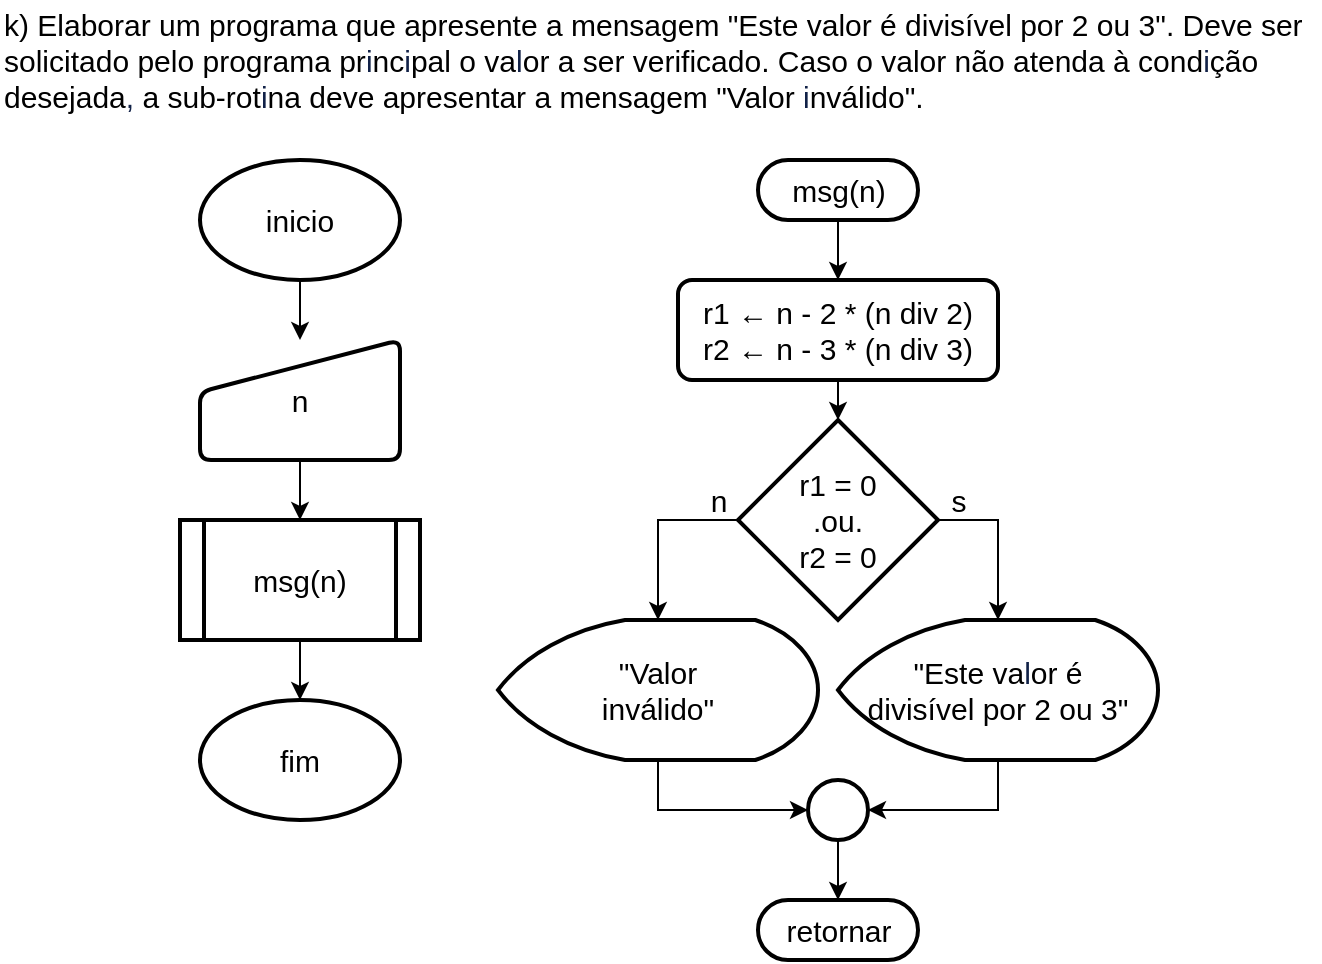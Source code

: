<mxfile version="19.0.3" type="device"><diagram id="0ml0EkectZm-Ql-oh5DY" name="Página-1"><mxGraphModel dx="1102" dy="865" grid="1" gridSize="10" guides="1" tooltips="1" connect="1" arrows="1" fold="1" page="1" pageScale="1" pageWidth="827" pageHeight="1169" math="0" shadow="0"><root><mxCell id="0"/><mxCell id="1" parent="0"/><mxCell id="sJ6NOH3kKPMlAP6N-FaC-1" value="&lt;span class=&quot;fontstyle0&quot; style=&quot;font-size: 15px;&quot;&gt;k) Elaborar um programa que apresente a mensagem &quot;Este valor é divisível por 2 ou 3&quot;. Deve ser&lt;br style=&quot;font-size: 15px;&quot;&gt;solicitado pelo programa pr&lt;/span&gt;&lt;span style=&quot;color: rgb(17, 33, 71); font-size: 15px;&quot; class=&quot;fontstyle0&quot;&gt;i&lt;/span&gt;&lt;span class=&quot;fontstyle0&quot; style=&quot;font-size: 15px;&quot;&gt;nc&lt;/span&gt;&lt;span style=&quot;color: rgb(17, 33, 71); font-size: 15px;&quot; class=&quot;fontstyle0&quot;&gt;i&lt;/span&gt;&lt;span class=&quot;fontstyle0&quot; style=&quot;font-size: 15px;&quot;&gt;pal o va&lt;/span&gt;&lt;span style=&quot;color: rgb(17, 33, 71); font-size: 15px;&quot; class=&quot;fontstyle0&quot;&gt;l&lt;/span&gt;&lt;span class=&quot;fontstyle0&quot; style=&quot;font-size: 15px;&quot;&gt;or a ser verificado. Caso o valor não atenda &lt;/span&gt;&lt;span class=&quot;fontstyle2&quot; style=&quot;font-size: 15px;&quot;&gt;à &lt;/span&gt;&lt;span class=&quot;fontstyle0&quot; style=&quot;font-size: 15px;&quot;&gt;cond&lt;/span&gt;&lt;span style=&quot;color: rgb(17, 33, 71); font-size: 15px;&quot; class=&quot;fontstyle0&quot;&gt;i&lt;/span&gt;&lt;span class=&quot;fontstyle0&quot; style=&quot;font-size: 15px;&quot;&gt;ção&lt;br style=&quot;font-size: 15px;&quot;&gt;desejada&lt;/span&gt;&lt;span style=&quot;color: rgb(17, 33, 71); font-size: 15px;&quot; class=&quot;fontstyle0&quot;&gt;, &lt;/span&gt;&lt;span class=&quot;fontstyle0&quot; style=&quot;font-size: 15px;&quot;&gt;a sub-rot&lt;/span&gt;&lt;span style=&quot;color: rgb(17, 33, 71); font-size: 15px;&quot; class=&quot;fontstyle0&quot;&gt;i&lt;/span&gt;&lt;span class=&quot;fontstyle0&quot; style=&quot;font-size: 15px;&quot;&gt;na deve apresentar a mensagem &quot;Valor &lt;/span&gt;&lt;span style=&quot;color: rgb(17, 33, 71); font-size: 15px;&quot; class=&quot;fontstyle0&quot;&gt;i&lt;/span&gt;&lt;span class=&quot;fontstyle0&quot; style=&quot;font-size: 15px;&quot;&gt;nválido&quot;.&lt;/span&gt; &lt;br style=&quot;font-size: 15px;&quot;&gt;" style="text;html=1;align=left;verticalAlign=middle;resizable=0;points=[];autosize=1;strokeColor=none;fillColor=none;fontSize=15;" vertex="1" parent="1"><mxGeometry width="660" height="60" as="geometry"/></mxCell><mxCell id="sJ6NOH3kKPMlAP6N-FaC-2" value="" style="edgeStyle=orthogonalEdgeStyle;rounded=0;orthogonalLoop=1;jettySize=auto;html=1;fontSize=15;" edge="1" parent="1" source="sJ6NOH3kKPMlAP6N-FaC-3" target="sJ6NOH3kKPMlAP6N-FaC-6"><mxGeometry relative="1" as="geometry"/></mxCell><mxCell id="sJ6NOH3kKPMlAP6N-FaC-3" value="msg(n)" style="html=1;dashed=0;whitespace=wrap;shape=mxgraph.dfd.start;fontSize=15;strokeWidth=2;" vertex="1" parent="1"><mxGeometry x="379" y="80" width="80" height="30" as="geometry"/></mxCell><mxCell id="sJ6NOH3kKPMlAP6N-FaC-4" value="retornar" style="html=1;dashed=0;whitespace=wrap;shape=mxgraph.dfd.start;fontSize=15;strokeWidth=2;" vertex="1" parent="1"><mxGeometry x="379" y="450" width="80" height="30" as="geometry"/></mxCell><mxCell id="sJ6NOH3kKPMlAP6N-FaC-5" value="" style="edgeStyle=orthogonalEdgeStyle;rounded=0;orthogonalLoop=1;jettySize=auto;html=1;fontSize=15;" edge="1" parent="1" source="sJ6NOH3kKPMlAP6N-FaC-6" target="sJ6NOH3kKPMlAP6N-FaC-9"><mxGeometry relative="1" as="geometry"/></mxCell><mxCell id="sJ6NOH3kKPMlAP6N-FaC-6" value="r1 ← n - 2 * (n div 2)&lt;br&gt;r2 ← n - 3 * (n div 3)" style="rounded=1;whiteSpace=wrap;html=1;absoluteArcSize=1;arcSize=14;strokeWidth=2;fontSize=15;" vertex="1" parent="1"><mxGeometry x="339" y="140" width="160" height="50" as="geometry"/></mxCell><mxCell id="sJ6NOH3kKPMlAP6N-FaC-7" style="edgeStyle=orthogonalEdgeStyle;rounded=0;orthogonalLoop=1;jettySize=auto;html=1;exitX=1;exitY=0.5;exitDx=0;exitDy=0;exitPerimeter=0;fontSize=15;" edge="1" parent="1" source="sJ6NOH3kKPMlAP6N-FaC-9" target="sJ6NOH3kKPMlAP6N-FaC-11"><mxGeometry relative="1" as="geometry"/></mxCell><mxCell id="sJ6NOH3kKPMlAP6N-FaC-8" style="edgeStyle=orthogonalEdgeStyle;rounded=0;orthogonalLoop=1;jettySize=auto;html=1;exitX=0;exitY=0.5;exitDx=0;exitDy=0;exitPerimeter=0;fontSize=15;" edge="1" parent="1" source="sJ6NOH3kKPMlAP6N-FaC-9" target="sJ6NOH3kKPMlAP6N-FaC-14"><mxGeometry relative="1" as="geometry"/></mxCell><mxCell id="sJ6NOH3kKPMlAP6N-FaC-9" value="r1 = 0&lt;br&gt;.ou.&lt;br&gt;r2 = 0" style="strokeWidth=2;html=1;shape=mxgraph.flowchart.decision;whiteSpace=wrap;fontSize=15;" vertex="1" parent="1"><mxGeometry x="369" y="210" width="100" height="100" as="geometry"/></mxCell><mxCell id="sJ6NOH3kKPMlAP6N-FaC-10" style="edgeStyle=orthogonalEdgeStyle;rounded=0;orthogonalLoop=1;jettySize=auto;html=1;exitX=0.5;exitY=1;exitDx=0;exitDy=0;exitPerimeter=0;entryX=1;entryY=0.5;entryDx=0;entryDy=0;entryPerimeter=0;fontSize=15;" edge="1" parent="1" source="sJ6NOH3kKPMlAP6N-FaC-11" target="sJ6NOH3kKPMlAP6N-FaC-17"><mxGeometry relative="1" as="geometry"/></mxCell><mxCell id="sJ6NOH3kKPMlAP6N-FaC-11" value="&lt;span style=&quot;text-align: left;&quot; class=&quot;fontstyle0&quot;&gt;&quot;Este va&lt;/span&gt;&lt;span style=&quot;text-align: left; color: rgb(17, 33, 71);&quot; class=&quot;fontstyle0&quot;&gt;l&lt;/span&gt;&lt;span style=&quot;text-align: left;&quot; class=&quot;fontstyle0&quot;&gt;or é &lt;br&gt;divisível por 2 ou 3&quot;&lt;/span&gt;" style="strokeWidth=2;html=1;shape=mxgraph.flowchart.display;whiteSpace=wrap;fontSize=15;" vertex="1" parent="1"><mxGeometry x="419" y="310" width="160" height="70" as="geometry"/></mxCell><mxCell id="sJ6NOH3kKPMlAP6N-FaC-12" value="s" style="text;html=1;align=center;verticalAlign=middle;resizable=0;points=[];autosize=1;strokeColor=none;fillColor=none;fontSize=15;" vertex="1" parent="1"><mxGeometry x="469" y="240" width="20" height="20" as="geometry"/></mxCell><mxCell id="sJ6NOH3kKPMlAP6N-FaC-13" style="edgeStyle=orthogonalEdgeStyle;rounded=0;orthogonalLoop=1;jettySize=auto;html=1;exitX=0.5;exitY=1;exitDx=0;exitDy=0;exitPerimeter=0;entryX=0;entryY=0.5;entryDx=0;entryDy=0;entryPerimeter=0;fontSize=15;" edge="1" parent="1" source="sJ6NOH3kKPMlAP6N-FaC-14" target="sJ6NOH3kKPMlAP6N-FaC-17"><mxGeometry relative="1" as="geometry"/></mxCell><mxCell id="sJ6NOH3kKPMlAP6N-FaC-14" value="&lt;span style=&quot;text-align: left;&quot;&gt;&quot;Valor&lt;br&gt;inválido&quot;&lt;/span&gt;" style="strokeWidth=2;html=1;shape=mxgraph.flowchart.display;whiteSpace=wrap;fontSize=15;" vertex="1" parent="1"><mxGeometry x="249" y="310" width="160" height="70" as="geometry"/></mxCell><mxCell id="sJ6NOH3kKPMlAP6N-FaC-15" value="n" style="text;html=1;align=center;verticalAlign=middle;resizable=0;points=[];autosize=1;strokeColor=none;fillColor=none;fontSize=15;" vertex="1" parent="1"><mxGeometry x="349" y="240" width="20" height="20" as="geometry"/></mxCell><mxCell id="sJ6NOH3kKPMlAP6N-FaC-16" value="" style="edgeStyle=orthogonalEdgeStyle;rounded=0;orthogonalLoop=1;jettySize=auto;html=1;fontSize=15;" edge="1" parent="1" source="sJ6NOH3kKPMlAP6N-FaC-17" target="sJ6NOH3kKPMlAP6N-FaC-4"><mxGeometry relative="1" as="geometry"/></mxCell><mxCell id="sJ6NOH3kKPMlAP6N-FaC-17" value="" style="verticalLabelPosition=bottom;verticalAlign=top;html=1;shape=mxgraph.flowchart.on-page_reference;fontSize=15;strokeWidth=2;" vertex="1" parent="1"><mxGeometry x="404" y="390" width="30" height="30" as="geometry"/></mxCell><mxCell id="sJ6NOH3kKPMlAP6N-FaC-18" value="fim" style="strokeWidth=2;html=1;shape=mxgraph.flowchart.start_1;whiteSpace=wrap;fontSize=15;" vertex="1" parent="1"><mxGeometry x="100" y="350" width="100" height="60" as="geometry"/></mxCell><mxCell id="sJ6NOH3kKPMlAP6N-FaC-19" value="" style="edgeStyle=orthogonalEdgeStyle;rounded=0;orthogonalLoop=1;jettySize=auto;html=1;fontSize=15;" edge="1" parent="1" source="sJ6NOH3kKPMlAP6N-FaC-20" target="sJ6NOH3kKPMlAP6N-FaC-22"><mxGeometry relative="1" as="geometry"/></mxCell><mxCell id="sJ6NOH3kKPMlAP6N-FaC-20" value="inicio" style="strokeWidth=2;html=1;shape=mxgraph.flowchart.start_1;whiteSpace=wrap;fontSize=15;" vertex="1" parent="1"><mxGeometry x="100" y="80" width="100" height="60" as="geometry"/></mxCell><mxCell id="sJ6NOH3kKPMlAP6N-FaC-21" value="" style="edgeStyle=orthogonalEdgeStyle;rounded=0;orthogonalLoop=1;jettySize=auto;html=1;fontSize=15;" edge="1" parent="1" source="sJ6NOH3kKPMlAP6N-FaC-22" target="sJ6NOH3kKPMlAP6N-FaC-24"><mxGeometry relative="1" as="geometry"/></mxCell><mxCell id="sJ6NOH3kKPMlAP6N-FaC-22" value="n" style="html=1;strokeWidth=2;shape=manualInput;whiteSpace=wrap;rounded=1;size=26;arcSize=11;fontSize=15;" vertex="1" parent="1"><mxGeometry x="100" y="170" width="100" height="60" as="geometry"/></mxCell><mxCell id="sJ6NOH3kKPMlAP6N-FaC-23" value="" style="edgeStyle=orthogonalEdgeStyle;rounded=0;orthogonalLoop=1;jettySize=auto;html=1;fontSize=15;" edge="1" parent="1" source="sJ6NOH3kKPMlAP6N-FaC-24" target="sJ6NOH3kKPMlAP6N-FaC-18"><mxGeometry relative="1" as="geometry"/></mxCell><mxCell id="sJ6NOH3kKPMlAP6N-FaC-24" value="msg(n)" style="shape=process;whiteSpace=wrap;html=1;backgroundOutline=1;fontSize=15;strokeWidth=2;rounded=1;arcSize=0;" vertex="1" parent="1"><mxGeometry x="90" y="260" width="120" height="60" as="geometry"/></mxCell></root></mxGraphModel></diagram></mxfile>
